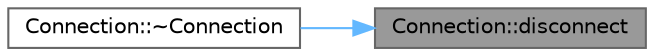 digraph "Connection::disconnect"
{
 // LATEX_PDF_SIZE
  bgcolor="transparent";
  edge [fontname=Helvetica,fontsize=10,labelfontname=Helvetica,labelfontsize=10];
  node [fontname=Helvetica,fontsize=10,shape=box,height=0.2,width=0.4];
  rankdir="RL";
  Node1 [label="Connection::disconnect",height=0.2,width=0.4,color="gray40", fillcolor="grey60", style="filled", fontcolor="black",tooltip=" "];
  Node1 -> Node2 [dir="back",color="steelblue1",style="solid"];
  Node2 [label="Connection::~Connection",height=0.2,width=0.4,color="grey40", fillcolor="white", style="filled",URL="$class_connection.html#a4abd7d1ff5201a83d91740bf24a01e1d",tooltip=" "];
}
